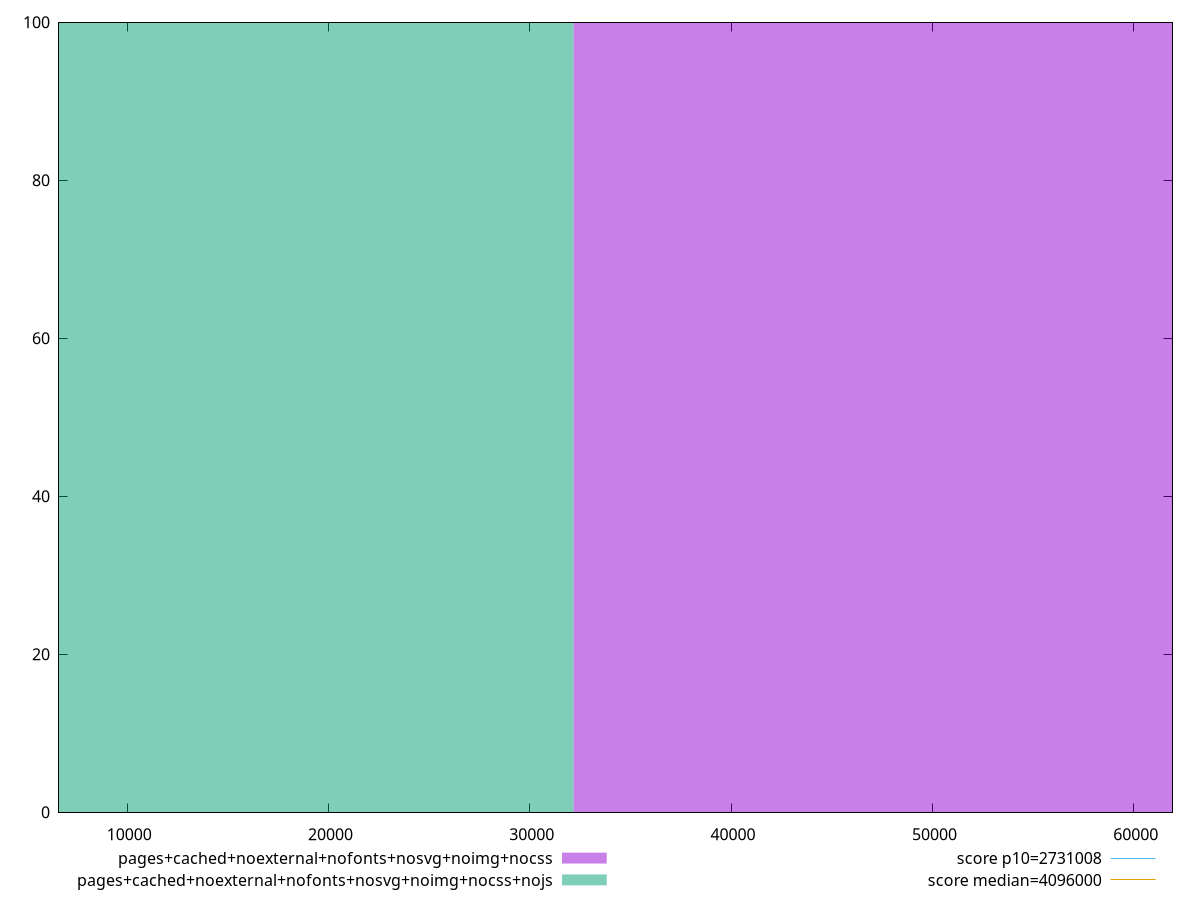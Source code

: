 reset

$pagesCachedNoexternalNofontsNosvgNoimgNocss <<EOF
64346.767365835636 100
EOF

$pagesCachedNoexternalNofontsNosvgNoimgNocssNojs <<EOF
0 100
EOF

set key outside below
set boxwidth 64346.767365835636
set xrange [6614:61927]
set yrange [0:100]
set style fill transparent solid 0.5 noborder

set parametric
set terminal svg size 640, 500 enhanced background rgb 'white'
set output "report_00007_2020-12-11T15:55:29.892Z/total-byte-weight/comparison/histogram/12_vs_13.svg"

plot $pagesCachedNoexternalNofontsNosvgNoimgNocss title "pages+cached+noexternal+nofonts+nosvg+noimg+nocss" with boxes, \
     $pagesCachedNoexternalNofontsNosvgNoimgNocssNojs title "pages+cached+noexternal+nofonts+nosvg+noimg+nocss+nojs" with boxes, \
     2731008,t title "score p10=2731008", \
     4096000,t title "score median=4096000"

reset
